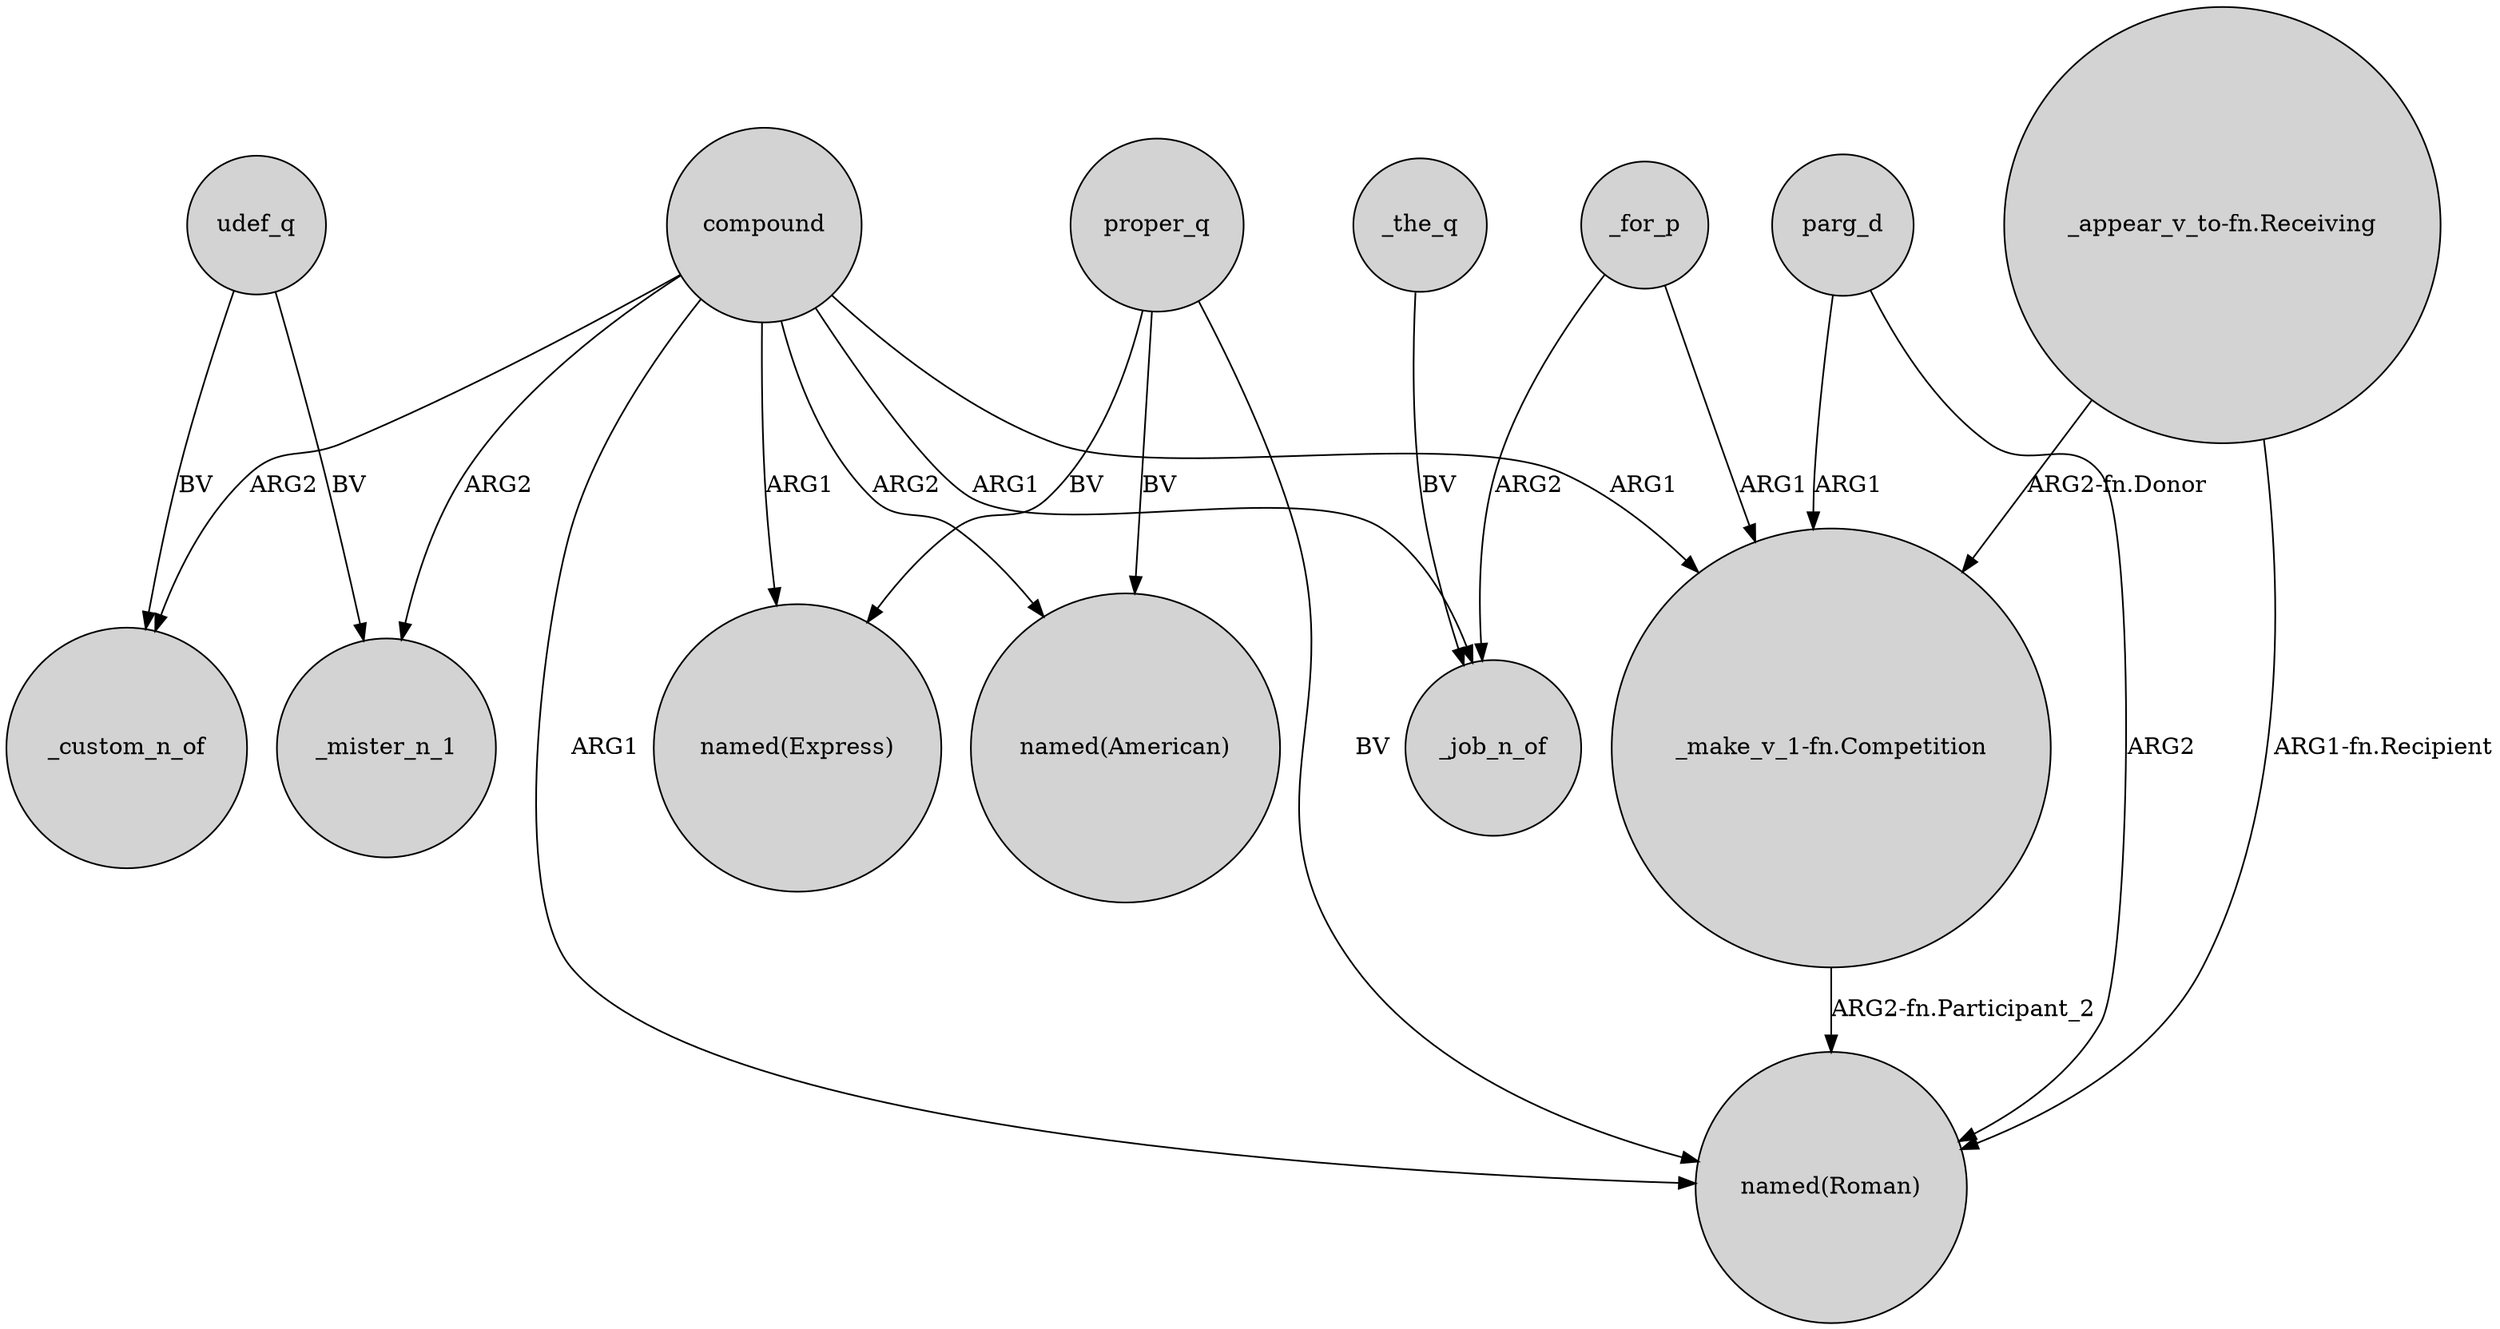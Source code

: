digraph {
	node [shape=circle style=filled]
	compound -> _mister_n_1 [label=ARG2]
	proper_q -> "named(Roman)" [label=BV]
	parg_d -> "_make_v_1-fn.Competition" [label=ARG1]
	_for_p -> _job_n_of [label=ARG2]
	"_appear_v_to-fn.Receiving" -> "named(Roman)" [label="ARG1-fn.Recipient"]
	proper_q -> "named(Express)" [label=BV]
	"_appear_v_to-fn.Receiving" -> "_make_v_1-fn.Competition" [label="ARG2-fn.Donor"]
	udef_q -> _mister_n_1 [label=BV]
	compound -> "_make_v_1-fn.Competition" [label=ARG1]
	compound -> _custom_n_of [label=ARG2]
	compound -> "named(Express)" [label=ARG1]
	compound -> "named(Roman)" [label=ARG1]
	udef_q -> _custom_n_of [label=BV]
	"_make_v_1-fn.Competition" -> "named(Roman)" [label="ARG2-fn.Participant_2"]
	_the_q -> _job_n_of [label=BV]
	parg_d -> "named(Roman)" [label=ARG2]
	compound -> "named(American)" [label=ARG2]
	_for_p -> "_make_v_1-fn.Competition" [label=ARG1]
	proper_q -> "named(American)" [label=BV]
	compound -> _job_n_of [label=ARG1]
}
